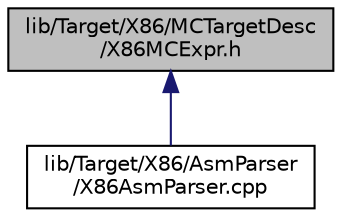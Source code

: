 digraph "lib/Target/X86/MCTargetDesc/X86MCExpr.h"
{
 // LATEX_PDF_SIZE
  bgcolor="transparent";
  edge [fontname="Helvetica",fontsize="10",labelfontname="Helvetica",labelfontsize="10"];
  node [fontname="Helvetica",fontsize="10",shape="box"];
  Node1 [label="lib/Target/X86/MCTargetDesc\l/X86MCExpr.h",height=0.2,width=0.4,color="black", fillcolor="grey75", style="filled", fontcolor="black",tooltip=" "];
  Node1 -> Node2 [dir="back",color="midnightblue",fontsize="10",style="solid",fontname="Helvetica"];
  Node2 [label="lib/Target/X86/AsmParser\l/X86AsmParser.cpp",height=0.2,width=0.4,color="black",URL="$X86AsmParser_8cpp.html",tooltip=" "];
}
